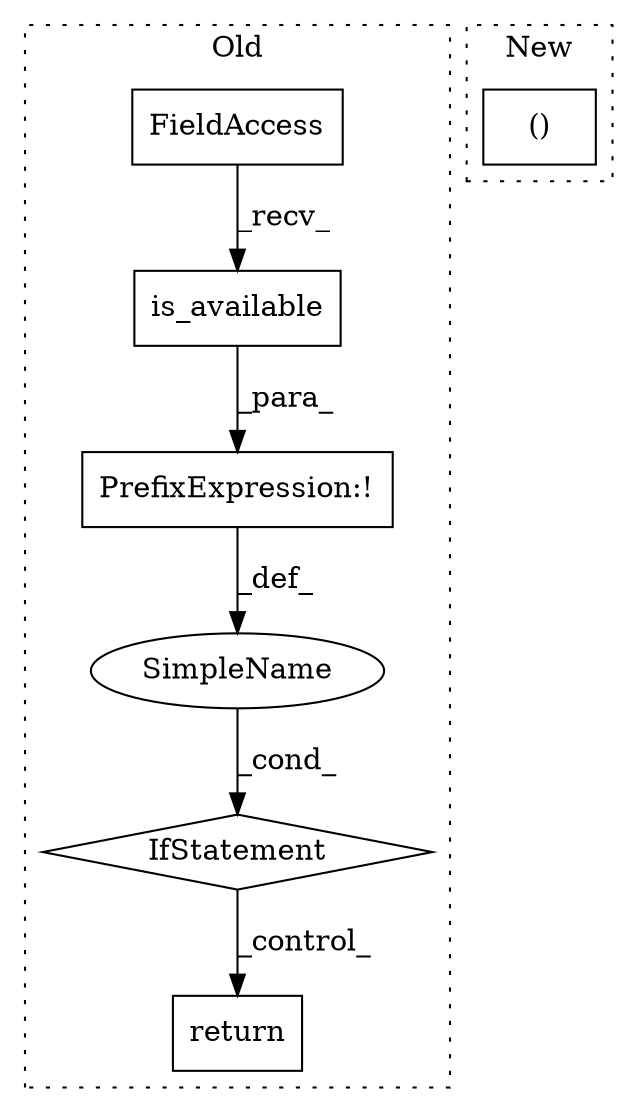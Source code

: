 digraph G {
subgraph cluster0 {
1 [label="is_available" a="32" s="547" l="14" shape="box"];
3 [label="FieldAccess" a="22" s="536" l="10" shape="box"];
4 [label="IfStatement" a="25" s="531,561" l="4,2" shape="diamond"];
5 [label="PrefixExpression:!" a="38" s="535" l="1" shape="box"];
6 [label="SimpleName" a="42" s="" l="" shape="ellipse"];
7 [label="return" a="41" s="571" l="7" shape="box"];
label = "Old";
style="dotted";
}
subgraph cluster1 {
2 [label="()" a="106" s="657" l="46" shape="box"];
label = "New";
style="dotted";
}
1 -> 5 [label="_para_"];
3 -> 1 [label="_recv_"];
4 -> 7 [label="_control_"];
5 -> 6 [label="_def_"];
6 -> 4 [label="_cond_"];
}